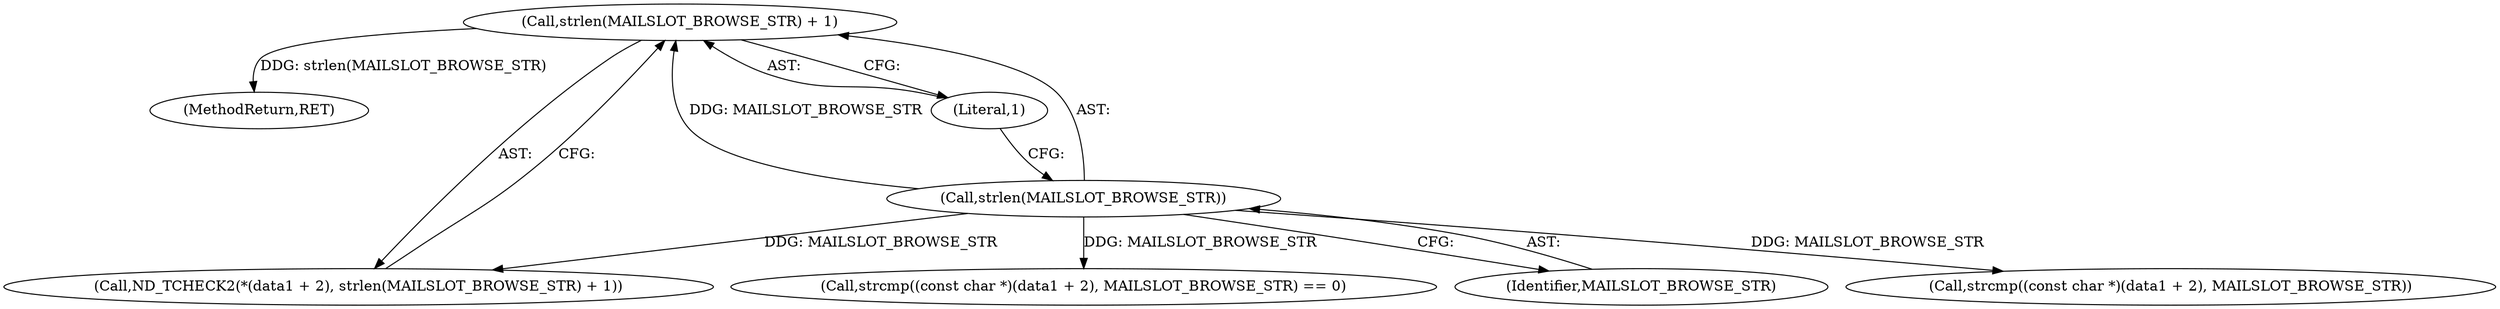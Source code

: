 digraph "0_tcpdump_96480ab95308cd9234b4f09b175ebf60e17792c6@API" {
"1000291" [label="(Call,strlen(MAILSLOT_BROWSE_STR) + 1)"];
"1000292" [label="(Call,strlen(MAILSLOT_BROWSE_STR))"];
"1000364" [label="(MethodReturn,RET)"];
"1000297" [label="(Call,strcmp((const char *)(data1 + 2), MAILSLOT_BROWSE_STR))"];
"1000294" [label="(Literal,1)"];
"1000286" [label="(Call,ND_TCHECK2(*(data1 + 2), strlen(MAILSLOT_BROWSE_STR) + 1))"];
"1000293" [label="(Identifier,MAILSLOT_BROWSE_STR)"];
"1000296" [label="(Call,strcmp((const char *)(data1 + 2), MAILSLOT_BROWSE_STR) == 0)"];
"1000292" [label="(Call,strlen(MAILSLOT_BROWSE_STR))"];
"1000291" [label="(Call,strlen(MAILSLOT_BROWSE_STR) + 1)"];
"1000291" -> "1000286"  [label="AST: "];
"1000291" -> "1000294"  [label="CFG: "];
"1000292" -> "1000291"  [label="AST: "];
"1000294" -> "1000291"  [label="AST: "];
"1000286" -> "1000291"  [label="CFG: "];
"1000291" -> "1000364"  [label="DDG: strlen(MAILSLOT_BROWSE_STR)"];
"1000292" -> "1000291"  [label="DDG: MAILSLOT_BROWSE_STR"];
"1000292" -> "1000293"  [label="CFG: "];
"1000293" -> "1000292"  [label="AST: "];
"1000294" -> "1000292"  [label="CFG: "];
"1000292" -> "1000286"  [label="DDG: MAILSLOT_BROWSE_STR"];
"1000292" -> "1000296"  [label="DDG: MAILSLOT_BROWSE_STR"];
"1000292" -> "1000297"  [label="DDG: MAILSLOT_BROWSE_STR"];
}
